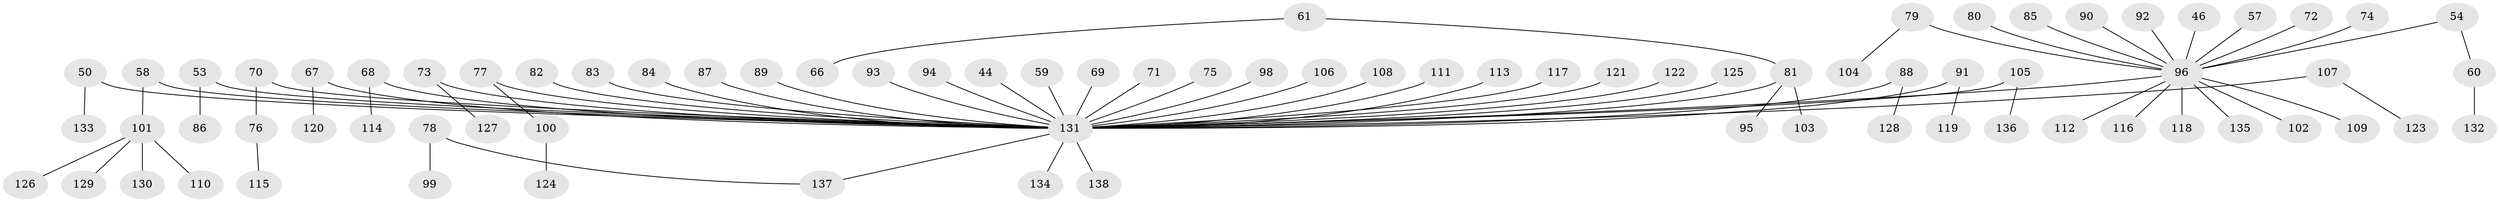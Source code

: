 // original degree distribution, {4: 0.07971014492753623, 5: 0.028985507246376812, 7: 0.014492753623188406, 2: 0.2898550724637681, 6: 0.007246376811594203, 3: 0.10869565217391304, 1: 0.47101449275362317}
// Generated by graph-tools (version 1.1) at 2025/55/03/04/25 21:55:50]
// undirected, 82 vertices, 81 edges
graph export_dot {
graph [start="1"]
  node [color=gray90,style=filled];
  44;
  46;
  50;
  53;
  54;
  57;
  58;
  59;
  60;
  61;
  66;
  67;
  68;
  69;
  70;
  71;
  72;
  73;
  74;
  75;
  76;
  77 [super="+42+62"];
  78;
  79;
  80;
  81 [super="+43"];
  82;
  83;
  84;
  85;
  86;
  87;
  88;
  89;
  90;
  91;
  92;
  93;
  94;
  95;
  96 [super="+18+9+27+16+24+26+29+33+38+45+35+41"];
  98;
  99;
  100;
  101 [super="+65"];
  102;
  103;
  104;
  105;
  106;
  107;
  108;
  109;
  110;
  111;
  112;
  113;
  114;
  115;
  116;
  117;
  118;
  119;
  120;
  121;
  122;
  123;
  124;
  125;
  126;
  127;
  128;
  129;
  130;
  131 [super="+3+2+7+4+14+25+49+55+51+23+21+30+34+48+56+47+64+52+97+63"];
  132;
  133;
  134;
  135;
  136;
  137 [super="+11"];
  138;
  44 -- 131;
  46 -- 96;
  50 -- 133;
  50 -- 131;
  53 -- 86;
  53 -- 131;
  54 -- 60;
  54 -- 96;
  57 -- 96;
  58 -- 101;
  58 -- 131;
  59 -- 131;
  60 -- 132;
  61 -- 66;
  61 -- 81;
  67 -- 120;
  67 -- 131;
  68 -- 114;
  68 -- 131;
  69 -- 131;
  70 -- 76;
  70 -- 131;
  71 -- 131;
  72 -- 96;
  73 -- 127;
  73 -- 131;
  74 -- 96;
  75 -- 131;
  76 -- 115;
  77 -- 100;
  77 -- 131;
  78 -- 99;
  78 -- 137;
  79 -- 104;
  79 -- 96;
  80 -- 96;
  81 -- 103;
  81 -- 95;
  81 -- 131;
  82 -- 131;
  83 -- 131;
  84 -- 131;
  85 -- 96;
  87 -- 131;
  88 -- 128;
  88 -- 131;
  89 -- 131;
  90 -- 96;
  91 -- 119;
  91 -- 131;
  92 -- 96;
  93 -- 131;
  94 -- 131;
  96 -- 135;
  96 -- 131;
  96 -- 109;
  96 -- 112;
  96 -- 116;
  96 -- 102;
  96 -- 118;
  98 -- 131;
  100 -- 124;
  101 -- 126;
  101 -- 130;
  101 -- 129;
  101 -- 110;
  105 -- 136;
  105 -- 131;
  106 -- 131;
  107 -- 123;
  107 -- 131;
  108 -- 131;
  111 -- 131;
  113 -- 131;
  117 -- 131;
  121 -- 131;
  122 -- 131;
  125 -- 131;
  131 -- 137;
  131 -- 134;
  131 -- 138;
}
